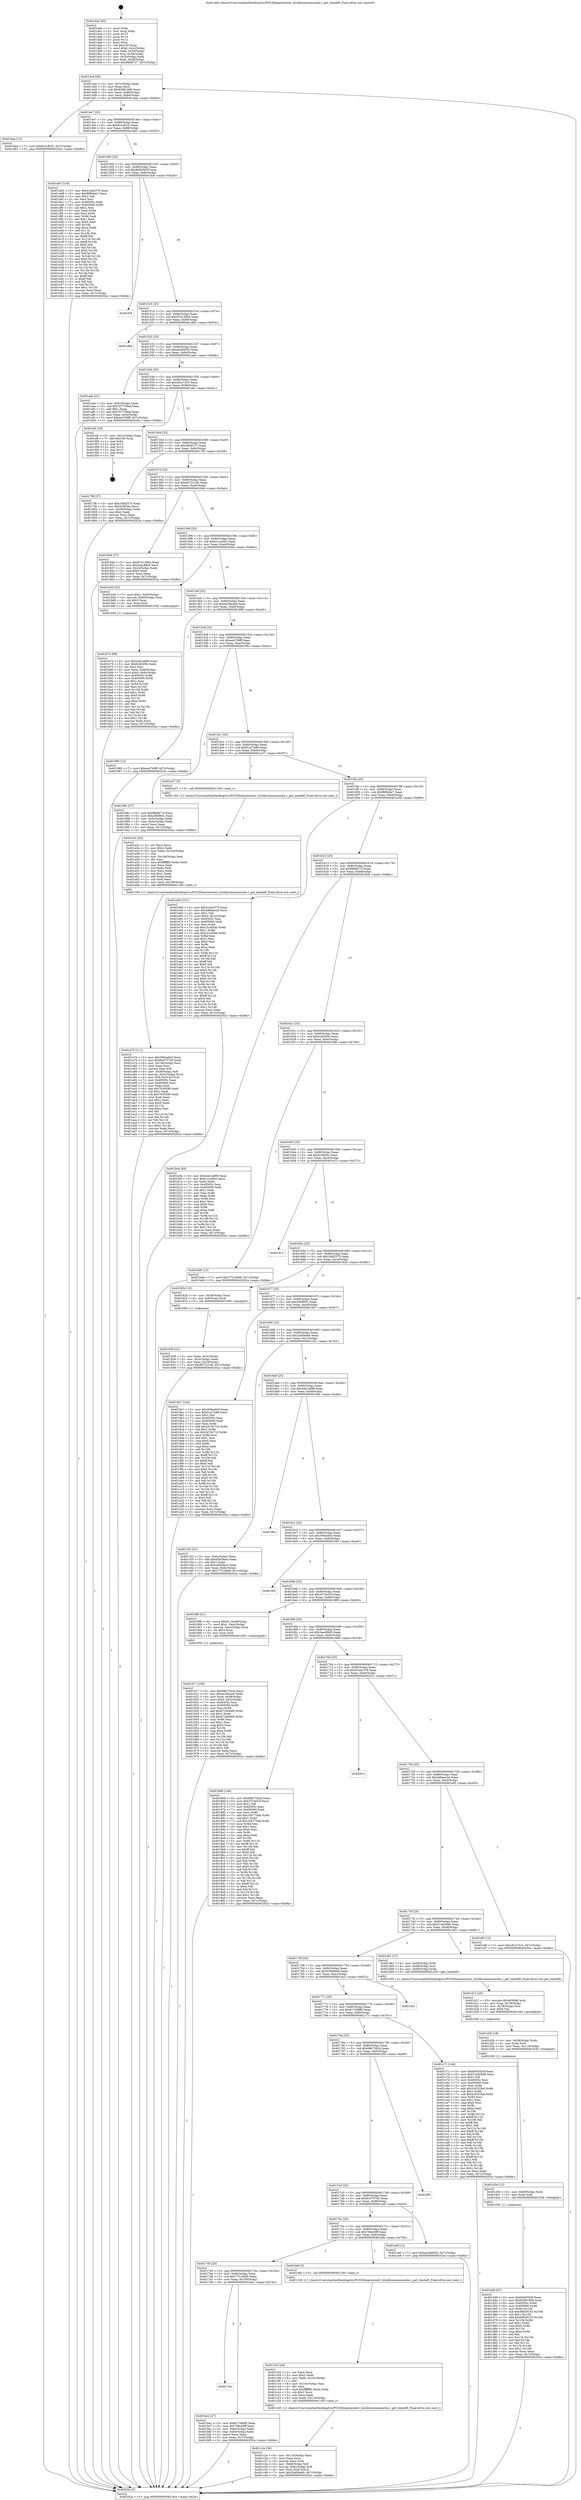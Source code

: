 digraph "0x4014a0" {
  label = "0x4014a0 (/mnt/c/Users/mathe/Desktop/tcc/POCII/binaries/extr_h2olibcommoncache.c_get_timeleft_Final-ollvm.out::main(0))"
  labelloc = "t"
  node[shape=record]

  Entry [label="",width=0.3,height=0.3,shape=circle,fillcolor=black,style=filled]
  "0x4014cd" [label="{
     0x4014cd [26]\l
     | [instrs]\l
     &nbsp;&nbsp;0x4014cd \<+3\>: mov -0x7c(%rbp),%eax\l
     &nbsp;&nbsp;0x4014d0 \<+2\>: mov %eax,%ecx\l
     &nbsp;&nbsp;0x4014d2 \<+6\>: sub $0x83d918db,%ecx\l
     &nbsp;&nbsp;0x4014d8 \<+3\>: mov %eax,-0x80(%rbp)\l
     &nbsp;&nbsp;0x4014db \<+6\>: mov %ecx,-0x84(%rbp)\l
     &nbsp;&nbsp;0x4014e1 \<+6\>: je 0000000000401daa \<main+0x90a\>\l
  }"]
  "0x401daa" [label="{
     0x401daa [12]\l
     | [instrs]\l
     &nbsp;&nbsp;0x401daa \<+7\>: movl $0x8c2c8c3c,-0x7c(%rbp)\l
     &nbsp;&nbsp;0x401db1 \<+5\>: jmp 000000000040202a \<main+0xb8a\>\l
  }"]
  "0x4014e7" [label="{
     0x4014e7 [25]\l
     | [instrs]\l
     &nbsp;&nbsp;0x4014e7 \<+5\>: jmp 00000000004014ec \<main+0x4c\>\l
     &nbsp;&nbsp;0x4014ec \<+3\>: mov -0x80(%rbp),%eax\l
     &nbsp;&nbsp;0x4014ef \<+5\>: sub $0x8c2c8c3c,%eax\l
     &nbsp;&nbsp;0x4014f4 \<+6\>: mov %eax,-0x88(%rbp)\l
     &nbsp;&nbsp;0x4014fa \<+6\>: je 0000000000401dd3 \<main+0x933\>\l
  }"]
  Exit [label="",width=0.3,height=0.3,shape=circle,fillcolor=black,style=filled,peripheries=2]
  "0x401dd3" [label="{
     0x401dd3 [134]\l
     | [instrs]\l
     &nbsp;&nbsp;0x401dd3 \<+5\>: mov $0x41bdc376,%eax\l
     &nbsp;&nbsp;0x401dd8 \<+5\>: mov $0xf6f844a7,%ecx\l
     &nbsp;&nbsp;0x401ddd \<+2\>: mov $0x1,%dl\l
     &nbsp;&nbsp;0x401ddf \<+2\>: xor %esi,%esi\l
     &nbsp;&nbsp;0x401de1 \<+7\>: mov 0x40505c,%edi\l
     &nbsp;&nbsp;0x401de8 \<+8\>: mov 0x405060,%r8d\l
     &nbsp;&nbsp;0x401df0 \<+3\>: sub $0x1,%esi\l
     &nbsp;&nbsp;0x401df3 \<+3\>: mov %edi,%r9d\l
     &nbsp;&nbsp;0x401df6 \<+3\>: add %esi,%r9d\l
     &nbsp;&nbsp;0x401df9 \<+4\>: imul %r9d,%edi\l
     &nbsp;&nbsp;0x401dfd \<+3\>: and $0x1,%edi\l
     &nbsp;&nbsp;0x401e00 \<+3\>: cmp $0x0,%edi\l
     &nbsp;&nbsp;0x401e03 \<+4\>: sete %r10b\l
     &nbsp;&nbsp;0x401e07 \<+4\>: cmp $0xa,%r8d\l
     &nbsp;&nbsp;0x401e0b \<+4\>: setl %r11b\l
     &nbsp;&nbsp;0x401e0f \<+3\>: mov %r10b,%bl\l
     &nbsp;&nbsp;0x401e12 \<+3\>: xor $0xff,%bl\l
     &nbsp;&nbsp;0x401e15 \<+3\>: mov %r11b,%r14b\l
     &nbsp;&nbsp;0x401e18 \<+4\>: xor $0xff,%r14b\l
     &nbsp;&nbsp;0x401e1c \<+3\>: xor $0x0,%dl\l
     &nbsp;&nbsp;0x401e1f \<+3\>: mov %bl,%r15b\l
     &nbsp;&nbsp;0x401e22 \<+4\>: and $0x0,%r15b\l
     &nbsp;&nbsp;0x401e26 \<+3\>: and %dl,%r10b\l
     &nbsp;&nbsp;0x401e29 \<+3\>: mov %r14b,%r12b\l
     &nbsp;&nbsp;0x401e2c \<+4\>: and $0x0,%r12b\l
     &nbsp;&nbsp;0x401e30 \<+3\>: and %dl,%r11b\l
     &nbsp;&nbsp;0x401e33 \<+3\>: or %r10b,%r15b\l
     &nbsp;&nbsp;0x401e36 \<+3\>: or %r11b,%r12b\l
     &nbsp;&nbsp;0x401e39 \<+3\>: xor %r12b,%r15b\l
     &nbsp;&nbsp;0x401e3c \<+3\>: or %r14b,%bl\l
     &nbsp;&nbsp;0x401e3f \<+3\>: xor $0xff,%bl\l
     &nbsp;&nbsp;0x401e42 \<+3\>: or $0x0,%dl\l
     &nbsp;&nbsp;0x401e45 \<+2\>: and %dl,%bl\l
     &nbsp;&nbsp;0x401e47 \<+3\>: or %bl,%r15b\l
     &nbsp;&nbsp;0x401e4a \<+4\>: test $0x1,%r15b\l
     &nbsp;&nbsp;0x401e4e \<+3\>: cmovne %ecx,%eax\l
     &nbsp;&nbsp;0x401e51 \<+3\>: mov %eax,-0x7c(%rbp)\l
     &nbsp;&nbsp;0x401e54 \<+5\>: jmp 000000000040202a \<main+0xb8a\>\l
  }"]
  "0x401500" [label="{
     0x401500 [25]\l
     | [instrs]\l
     &nbsp;&nbsp;0x401500 \<+5\>: jmp 0000000000401505 \<main+0x65\>\l
     &nbsp;&nbsp;0x401505 \<+3\>: mov -0x80(%rbp),%eax\l
     &nbsp;&nbsp;0x401508 \<+5\>: sub $0x8e835b5f,%eax\l
     &nbsp;&nbsp;0x40150d \<+6\>: mov %eax,-0x8c(%rbp)\l
     &nbsp;&nbsp;0x401513 \<+6\>: je 0000000000401fc8 \<main+0xb28\>\l
  }"]
  "0x401d49" [label="{
     0x401d49 [97]\l
     | [instrs]\l
     &nbsp;&nbsp;0x401d49 \<+5\>: mov $0x8e835b5f,%eax\l
     &nbsp;&nbsp;0x401d4e \<+5\>: mov $0x83d918db,%ecx\l
     &nbsp;&nbsp;0x401d53 \<+8\>: mov 0x40505c,%r8d\l
     &nbsp;&nbsp;0x401d5b \<+8\>: mov 0x405060,%r9d\l
     &nbsp;&nbsp;0x401d63 \<+3\>: mov %r8d,%r10d\l
     &nbsp;&nbsp;0x401d66 \<+7\>: sub $0xe8829153,%r10d\l
     &nbsp;&nbsp;0x401d6d \<+4\>: sub $0x1,%r10d\l
     &nbsp;&nbsp;0x401d71 \<+7\>: add $0xe8829153,%r10d\l
     &nbsp;&nbsp;0x401d78 \<+4\>: imul %r10d,%r8d\l
     &nbsp;&nbsp;0x401d7c \<+4\>: and $0x1,%r8d\l
     &nbsp;&nbsp;0x401d80 \<+4\>: cmp $0x0,%r8d\l
     &nbsp;&nbsp;0x401d84 \<+4\>: sete %r11b\l
     &nbsp;&nbsp;0x401d88 \<+4\>: cmp $0xa,%r9d\l
     &nbsp;&nbsp;0x401d8c \<+3\>: setl %bl\l
     &nbsp;&nbsp;0x401d8f \<+3\>: mov %r11b,%r14b\l
     &nbsp;&nbsp;0x401d92 \<+3\>: and %bl,%r14b\l
     &nbsp;&nbsp;0x401d95 \<+3\>: xor %bl,%r11b\l
     &nbsp;&nbsp;0x401d98 \<+3\>: or %r11b,%r14b\l
     &nbsp;&nbsp;0x401d9b \<+4\>: test $0x1,%r14b\l
     &nbsp;&nbsp;0x401d9f \<+3\>: cmovne %ecx,%eax\l
     &nbsp;&nbsp;0x401da2 \<+3\>: mov %eax,-0x7c(%rbp)\l
     &nbsp;&nbsp;0x401da5 \<+5\>: jmp 000000000040202a \<main+0xb8a\>\l
  }"]
  "0x401fc8" [label="{
     0x401fc8\l
  }", style=dashed]
  "0x401519" [label="{
     0x401519 [25]\l
     | [instrs]\l
     &nbsp;&nbsp;0x401519 \<+5\>: jmp 000000000040151e \<main+0x7e\>\l
     &nbsp;&nbsp;0x40151e \<+3\>: mov -0x80(%rbp),%eax\l
     &nbsp;&nbsp;0x401521 \<+5\>: sub $0x97413844,%eax\l
     &nbsp;&nbsp;0x401526 \<+6\>: mov %eax,-0x90(%rbp)\l
     &nbsp;&nbsp;0x40152c \<+6\>: je 0000000000401db6 \<main+0x916\>\l
  }"]
  "0x401d3d" [label="{
     0x401d3d [12]\l
     | [instrs]\l
     &nbsp;&nbsp;0x401d3d \<+4\>: mov -0x68(%rbp),%rdx\l
     &nbsp;&nbsp;0x401d41 \<+3\>: mov %rdx,%rdi\l
     &nbsp;&nbsp;0x401d44 \<+5\>: call 0000000000401030 \<free@plt\>\l
     | [calls]\l
     &nbsp;&nbsp;0x401030 \{1\} (unknown)\l
  }"]
  "0x401db6" [label="{
     0x401db6\l
  }", style=dashed]
  "0x401532" [label="{
     0x401532 [25]\l
     | [instrs]\l
     &nbsp;&nbsp;0x401532 \<+5\>: jmp 0000000000401537 \<main+0x97\>\l
     &nbsp;&nbsp;0x401537 \<+3\>: mov -0x80(%rbp),%eax\l
     &nbsp;&nbsp;0x40153a \<+5\>: sub $0xab2b6020,%eax\l
     &nbsp;&nbsp;0x40153f \<+6\>: mov %eax,-0x94(%rbp)\l
     &nbsp;&nbsp;0x401545 \<+6\>: je 0000000000401aeb \<main+0x64b\>\l
  }"]
  "0x401d2b" [label="{
     0x401d2b [18]\l
     | [instrs]\l
     &nbsp;&nbsp;0x401d2b \<+4\>: mov -0x58(%rbp),%rdx\l
     &nbsp;&nbsp;0x401d2f \<+3\>: mov %rdx,%rdi\l
     &nbsp;&nbsp;0x401d32 \<+6\>: mov %eax,-0x114(%rbp)\l
     &nbsp;&nbsp;0x401d38 \<+5\>: call 0000000000401030 \<free@plt\>\l
     | [calls]\l
     &nbsp;&nbsp;0x401030 \{1\} (unknown)\l
  }"]
  "0x401aeb" [label="{
     0x401aeb [31]\l
     | [instrs]\l
     &nbsp;&nbsp;0x401aeb \<+3\>: mov -0x5c(%rbp),%eax\l
     &nbsp;&nbsp;0x401aee \<+5\>: sub $0x707739ed,%eax\l
     &nbsp;&nbsp;0x401af3 \<+3\>: add $0x1,%eax\l
     &nbsp;&nbsp;0x401af6 \<+5\>: add $0x707739ed,%eax\l
     &nbsp;&nbsp;0x401afb \<+3\>: mov %eax,-0x5c(%rbp)\l
     &nbsp;&nbsp;0x401afe \<+7\>: movl $0xee4769ff,-0x7c(%rbp)\l
     &nbsp;&nbsp;0x401b05 \<+5\>: jmp 000000000040202a \<main+0xb8a\>\l
  }"]
  "0x40154b" [label="{
     0x40154b [25]\l
     | [instrs]\l
     &nbsp;&nbsp;0x40154b \<+5\>: jmp 0000000000401550 \<main+0xb0\>\l
     &nbsp;&nbsp;0x401550 \<+3\>: mov -0x80(%rbp),%eax\l
     &nbsp;&nbsp;0x401553 \<+5\>: sub $0xc81e72c5,%eax\l
     &nbsp;&nbsp;0x401558 \<+6\>: mov %eax,-0x98(%rbp)\l
     &nbsp;&nbsp;0x40155e \<+6\>: je 0000000000401efc \<main+0xa5c\>\l
  }"]
  "0x401d12" [label="{
     0x401d12 [25]\l
     | [instrs]\l
     &nbsp;&nbsp;0x401d12 \<+10\>: movabs $0x4030b6,%rdi\l
     &nbsp;&nbsp;0x401d1c \<+4\>: mov %rax,-0x78(%rbp)\l
     &nbsp;&nbsp;0x401d20 \<+4\>: mov -0x78(%rbp),%rsi\l
     &nbsp;&nbsp;0x401d24 \<+2\>: mov $0x0,%al\l
     &nbsp;&nbsp;0x401d26 \<+5\>: call 0000000000401040 \<printf@plt\>\l
     | [calls]\l
     &nbsp;&nbsp;0x401040 \{1\} (unknown)\l
  }"]
  "0x401efc" [label="{
     0x401efc [19]\l
     | [instrs]\l
     &nbsp;&nbsp;0x401efc \<+3\>: mov -0x2c(%rbp),%eax\l
     &nbsp;&nbsp;0x401eff \<+7\>: add $0x100,%rsp\l
     &nbsp;&nbsp;0x401f06 \<+1\>: pop %rbx\l
     &nbsp;&nbsp;0x401f07 \<+2\>: pop %r12\l
     &nbsp;&nbsp;0x401f09 \<+2\>: pop %r14\l
     &nbsp;&nbsp;0x401f0b \<+2\>: pop %r15\l
     &nbsp;&nbsp;0x401f0d \<+1\>: pop %rbp\l
     &nbsp;&nbsp;0x401f0e \<+1\>: ret\l
  }"]
  "0x401564" [label="{
     0x401564 [25]\l
     | [instrs]\l
     &nbsp;&nbsp;0x401564 \<+5\>: jmp 0000000000401569 \<main+0xc9\>\l
     &nbsp;&nbsp;0x401569 \<+3\>: mov -0x80(%rbp),%eax\l
     &nbsp;&nbsp;0x40156c \<+5\>: sub $0xcfb66727,%eax\l
     &nbsp;&nbsp;0x401571 \<+6\>: mov %eax,-0x9c(%rbp)\l
     &nbsp;&nbsp;0x401577 \<+6\>: je 00000000004017f8 \<main+0x358\>\l
  }"]
  "0x401c2e" [label="{
     0x401c2e [36]\l
     | [instrs]\l
     &nbsp;&nbsp;0x401c2e \<+6\>: mov -0x110(%rbp),%ecx\l
     &nbsp;&nbsp;0x401c34 \<+3\>: imul %eax,%ecx\l
     &nbsp;&nbsp;0x401c37 \<+3\>: movslq %ecx,%rdi\l
     &nbsp;&nbsp;0x401c3a \<+4\>: mov -0x68(%rbp),%r8\l
     &nbsp;&nbsp;0x401c3e \<+4\>: movslq -0x6c(%rbp),%r9\l
     &nbsp;&nbsp;0x401c42 \<+4\>: mov %rdi,(%r8,%r9,8)\l
     &nbsp;&nbsp;0x401c46 \<+7\>: movl $0x2a40beb0,-0x7c(%rbp)\l
     &nbsp;&nbsp;0x401c4d \<+5\>: jmp 000000000040202a \<main+0xb8a\>\l
  }"]
  "0x4017f8" [label="{
     0x4017f8 [27]\l
     | [instrs]\l
     &nbsp;&nbsp;0x4017f8 \<+5\>: mov $0x16bf2575,%eax\l
     &nbsp;&nbsp;0x4017fd \<+5\>: mov $0x5c5826c,%ecx\l
     &nbsp;&nbsp;0x401802 \<+3\>: mov -0x28(%rbp),%edx\l
     &nbsp;&nbsp;0x401805 \<+3\>: cmp $0x2,%edx\l
     &nbsp;&nbsp;0x401808 \<+3\>: cmovne %ecx,%eax\l
     &nbsp;&nbsp;0x40180b \<+3\>: mov %eax,-0x7c(%rbp)\l
     &nbsp;&nbsp;0x40180e \<+5\>: jmp 000000000040202a \<main+0xb8a\>\l
  }"]
  "0x40157d" [label="{
     0x40157d [25]\l
     | [instrs]\l
     &nbsp;&nbsp;0x40157d \<+5\>: jmp 0000000000401582 \<main+0xe2\>\l
     &nbsp;&nbsp;0x401582 \<+3\>: mov -0x80(%rbp),%eax\l
     &nbsp;&nbsp;0x401585 \<+5\>: sub $0xd9722146,%eax\l
     &nbsp;&nbsp;0x40158a \<+6\>: mov %eax,-0xa0(%rbp)\l
     &nbsp;&nbsp;0x401590 \<+6\>: je 000000000040184d \<main+0x3ad\>\l
  }"]
  "0x40202a" [label="{
     0x40202a [5]\l
     | [instrs]\l
     &nbsp;&nbsp;0x40202a \<+5\>: jmp 00000000004014cd \<main+0x2d\>\l
  }"]
  "0x4014a0" [label="{
     0x4014a0 [45]\l
     | [instrs]\l
     &nbsp;&nbsp;0x4014a0 \<+1\>: push %rbp\l
     &nbsp;&nbsp;0x4014a1 \<+3\>: mov %rsp,%rbp\l
     &nbsp;&nbsp;0x4014a4 \<+2\>: push %r15\l
     &nbsp;&nbsp;0x4014a6 \<+2\>: push %r14\l
     &nbsp;&nbsp;0x4014a8 \<+2\>: push %r12\l
     &nbsp;&nbsp;0x4014aa \<+1\>: push %rbx\l
     &nbsp;&nbsp;0x4014ab \<+7\>: sub $0x100,%rsp\l
     &nbsp;&nbsp;0x4014b2 \<+7\>: movl $0x0,-0x2c(%rbp)\l
     &nbsp;&nbsp;0x4014b9 \<+3\>: mov %edi,-0x30(%rbp)\l
     &nbsp;&nbsp;0x4014bc \<+4\>: mov %rsi,-0x38(%rbp)\l
     &nbsp;&nbsp;0x4014c0 \<+3\>: mov -0x30(%rbp),%edi\l
     &nbsp;&nbsp;0x4014c3 \<+3\>: mov %edi,-0x28(%rbp)\l
     &nbsp;&nbsp;0x4014c6 \<+7\>: movl $0xcfb66727,-0x7c(%rbp)\l
  }"]
  "0x401c02" [label="{
     0x401c02 [44]\l
     | [instrs]\l
     &nbsp;&nbsp;0x401c02 \<+2\>: xor %ecx,%ecx\l
     &nbsp;&nbsp;0x401c04 \<+5\>: mov $0x2,%edx\l
     &nbsp;&nbsp;0x401c09 \<+6\>: mov %edx,-0x10c(%rbp)\l
     &nbsp;&nbsp;0x401c0f \<+1\>: cltd\l
     &nbsp;&nbsp;0x401c10 \<+6\>: mov -0x10c(%rbp),%esi\l
     &nbsp;&nbsp;0x401c16 \<+2\>: idiv %esi\l
     &nbsp;&nbsp;0x401c18 \<+6\>: imul $0xfffffffe,%edx,%edx\l
     &nbsp;&nbsp;0x401c1e \<+3\>: sub $0x1,%ecx\l
     &nbsp;&nbsp;0x401c21 \<+2\>: sub %ecx,%edx\l
     &nbsp;&nbsp;0x401c23 \<+6\>: mov %edx,-0x110(%rbp)\l
     &nbsp;&nbsp;0x401c29 \<+5\>: call 0000000000401160 \<next_i\>\l
     | [calls]\l
     &nbsp;&nbsp;0x401160 \{1\} (/mnt/c/Users/mathe/Desktop/tcc/POCII/binaries/extr_h2olibcommoncache.c_get_timeleft_Final-ollvm.out::next_i)\l
  }"]
  "0x40184d" [label="{
     0x40184d [27]\l
     | [instrs]\l
     &nbsp;&nbsp;0x40184d \<+5\>: mov $0x97413844,%eax\l
     &nbsp;&nbsp;0x401852 \<+5\>: mov $0x3aac88d5,%ecx\l
     &nbsp;&nbsp;0x401857 \<+3\>: mov -0x24(%rbp),%edx\l
     &nbsp;&nbsp;0x40185a \<+3\>: cmp $0x0,%edx\l
     &nbsp;&nbsp;0x40185d \<+3\>: cmove %ecx,%eax\l
     &nbsp;&nbsp;0x401860 \<+3\>: mov %eax,-0x7c(%rbp)\l
     &nbsp;&nbsp;0x401863 \<+5\>: jmp 000000000040202a \<main+0xb8a\>\l
  }"]
  "0x401596" [label="{
     0x401596 [25]\l
     | [instrs]\l
     &nbsp;&nbsp;0x401596 \<+5\>: jmp 000000000040159b \<main+0xfb\>\l
     &nbsp;&nbsp;0x40159b \<+3\>: mov -0x80(%rbp),%eax\l
     &nbsp;&nbsp;0x40159e \<+5\>: sub $0xe1ccc662,%eax\l
     &nbsp;&nbsp;0x4015a3 \<+6\>: mov %eax,-0xa4(%rbp)\l
     &nbsp;&nbsp;0x4015a9 \<+6\>: je 0000000000401b5d \<main+0x6bd\>\l
  }"]
  "0x4017ee" [label="{
     0x4017ee\l
  }", style=dashed]
  "0x401b5d" [label="{
     0x401b5d [23]\l
     | [instrs]\l
     &nbsp;&nbsp;0x401b5d \<+7\>: movl $0x1,-0x60(%rbp)\l
     &nbsp;&nbsp;0x401b64 \<+4\>: movslq -0x60(%rbp),%rax\l
     &nbsp;&nbsp;0x401b68 \<+4\>: shl $0x3,%rax\l
     &nbsp;&nbsp;0x401b6c \<+3\>: mov %rax,%rdi\l
     &nbsp;&nbsp;0x401b6f \<+5\>: call 0000000000401050 \<malloc@plt\>\l
     | [calls]\l
     &nbsp;&nbsp;0x401050 \{1\} (unknown)\l
  }"]
  "0x4015af" [label="{
     0x4015af [25]\l
     | [instrs]\l
     &nbsp;&nbsp;0x4015af \<+5\>: jmp 00000000004015b4 \<main+0x114\>\l
     &nbsp;&nbsp;0x4015b4 \<+3\>: mov -0x80(%rbp),%eax\l
     &nbsp;&nbsp;0x4015b7 \<+5\>: sub $0xee29a4e6,%eax\l
     &nbsp;&nbsp;0x4015bc \<+6\>: mov %eax,-0xa8(%rbp)\l
     &nbsp;&nbsp;0x4015c2 \<+6\>: je 0000000000401980 \<main+0x4e0\>\l
  }"]
  "0x401be2" [label="{
     0x401be2 [27]\l
     | [instrs]\l
     &nbsp;&nbsp;0x401be2 \<+5\>: mov $0x617e89f0,%eax\l
     &nbsp;&nbsp;0x401be7 \<+5\>: mov $0x768cd5ff,%ecx\l
     &nbsp;&nbsp;0x401bec \<+3\>: mov -0x6c(%rbp),%edx\l
     &nbsp;&nbsp;0x401bef \<+3\>: cmp -0x60(%rbp),%edx\l
     &nbsp;&nbsp;0x401bf2 \<+3\>: cmovl %ecx,%eax\l
     &nbsp;&nbsp;0x401bf5 \<+3\>: mov %eax,-0x7c(%rbp)\l
     &nbsp;&nbsp;0x401bf8 \<+5\>: jmp 000000000040202a \<main+0xb8a\>\l
  }"]
  "0x401980" [label="{
     0x401980 [12]\l
     | [instrs]\l
     &nbsp;&nbsp;0x401980 \<+7\>: movl $0xee4769ff,-0x7c(%rbp)\l
     &nbsp;&nbsp;0x401987 \<+5\>: jmp 000000000040202a \<main+0xb8a\>\l
  }"]
  "0x4015c8" [label="{
     0x4015c8 [25]\l
     | [instrs]\l
     &nbsp;&nbsp;0x4015c8 \<+5\>: jmp 00000000004015cd \<main+0x12d\>\l
     &nbsp;&nbsp;0x4015cd \<+3\>: mov -0x80(%rbp),%eax\l
     &nbsp;&nbsp;0x4015d0 \<+5\>: sub $0xee4769ff,%eax\l
     &nbsp;&nbsp;0x4015d5 \<+6\>: mov %eax,-0xac(%rbp)\l
     &nbsp;&nbsp;0x4015db \<+6\>: je 000000000040198c \<main+0x4ec\>\l
  }"]
  "0x4017d5" [label="{
     0x4017d5 [25]\l
     | [instrs]\l
     &nbsp;&nbsp;0x4017d5 \<+5\>: jmp 00000000004017da \<main+0x33a\>\l
     &nbsp;&nbsp;0x4017da \<+3\>: mov -0x80(%rbp),%eax\l
     &nbsp;&nbsp;0x4017dd \<+5\>: sub $0x7751d0d9,%eax\l
     &nbsp;&nbsp;0x4017e2 \<+6\>: mov %eax,-0x100(%rbp)\l
     &nbsp;&nbsp;0x4017e8 \<+6\>: je 0000000000401be2 \<main+0x742\>\l
  }"]
  "0x40198c" [label="{
     0x40198c [27]\l
     | [instrs]\l
     &nbsp;&nbsp;0x40198c \<+5\>: mov $0xf8b8671f,%eax\l
     &nbsp;&nbsp;0x401991 \<+5\>: mov $0x20f3f601,%ecx\l
     &nbsp;&nbsp;0x401996 \<+3\>: mov -0x5c(%rbp),%edx\l
     &nbsp;&nbsp;0x401999 \<+3\>: cmp -0x4c(%rbp),%edx\l
     &nbsp;&nbsp;0x40199c \<+3\>: cmovl %ecx,%eax\l
     &nbsp;&nbsp;0x40199f \<+3\>: mov %eax,-0x7c(%rbp)\l
     &nbsp;&nbsp;0x4019a2 \<+5\>: jmp 000000000040202a \<main+0xb8a\>\l
  }"]
  "0x4015e1" [label="{
     0x4015e1 [25]\l
     | [instrs]\l
     &nbsp;&nbsp;0x4015e1 \<+5\>: jmp 00000000004015e6 \<main+0x146\>\l
     &nbsp;&nbsp;0x4015e6 \<+3\>: mov -0x80(%rbp),%eax\l
     &nbsp;&nbsp;0x4015e9 \<+5\>: sub $0xf1a27a88,%eax\l
     &nbsp;&nbsp;0x4015ee \<+6\>: mov %eax,-0xb0(%rbp)\l
     &nbsp;&nbsp;0x4015f4 \<+6\>: je 0000000000401a37 \<main+0x597\>\l
  }"]
  "0x401bfd" [label="{
     0x401bfd [5]\l
     | [instrs]\l
     &nbsp;&nbsp;0x401bfd \<+5\>: call 0000000000401160 \<next_i\>\l
     | [calls]\l
     &nbsp;&nbsp;0x401160 \{1\} (/mnt/c/Users/mathe/Desktop/tcc/POCII/binaries/extr_h2olibcommoncache.c_get_timeleft_Final-ollvm.out::next_i)\l
  }"]
  "0x401a37" [label="{
     0x401a37 [5]\l
     | [instrs]\l
     &nbsp;&nbsp;0x401a37 \<+5\>: call 0000000000401160 \<next_i\>\l
     | [calls]\l
     &nbsp;&nbsp;0x401160 \{1\} (/mnt/c/Users/mathe/Desktop/tcc/POCII/binaries/extr_h2olibcommoncache.c_get_timeleft_Final-ollvm.out::next_i)\l
  }"]
  "0x4015fa" [label="{
     0x4015fa [25]\l
     | [instrs]\l
     &nbsp;&nbsp;0x4015fa \<+5\>: jmp 00000000004015ff \<main+0x15f\>\l
     &nbsp;&nbsp;0x4015ff \<+3\>: mov -0x80(%rbp),%eax\l
     &nbsp;&nbsp;0x401602 \<+5\>: sub $0xf6f844a7,%eax\l
     &nbsp;&nbsp;0x401607 \<+6\>: mov %eax,-0xb4(%rbp)\l
     &nbsp;&nbsp;0x40160d \<+6\>: je 0000000000401e59 \<main+0x9b9\>\l
  }"]
  "0x401b74" [label="{
     0x401b74 [98]\l
     | [instrs]\l
     &nbsp;&nbsp;0x401b74 \<+5\>: mov $0x2eb1a899,%ecx\l
     &nbsp;&nbsp;0x401b79 \<+5\>: mov $0xfc402f3b,%edx\l
     &nbsp;&nbsp;0x401b7e \<+2\>: xor %esi,%esi\l
     &nbsp;&nbsp;0x401b80 \<+4\>: mov %rax,-0x68(%rbp)\l
     &nbsp;&nbsp;0x401b84 \<+7\>: movl $0x0,-0x6c(%rbp)\l
     &nbsp;&nbsp;0x401b8b \<+8\>: mov 0x40505c,%r8d\l
     &nbsp;&nbsp;0x401b93 \<+8\>: mov 0x405060,%r9d\l
     &nbsp;&nbsp;0x401b9b \<+3\>: sub $0x1,%esi\l
     &nbsp;&nbsp;0x401b9e \<+3\>: mov %r8d,%r10d\l
     &nbsp;&nbsp;0x401ba1 \<+3\>: add %esi,%r10d\l
     &nbsp;&nbsp;0x401ba4 \<+4\>: imul %r10d,%r8d\l
     &nbsp;&nbsp;0x401ba8 \<+4\>: and $0x1,%r8d\l
     &nbsp;&nbsp;0x401bac \<+4\>: cmp $0x0,%r8d\l
     &nbsp;&nbsp;0x401bb0 \<+4\>: sete %r11b\l
     &nbsp;&nbsp;0x401bb4 \<+4\>: cmp $0xa,%r9d\l
     &nbsp;&nbsp;0x401bb8 \<+3\>: setl %bl\l
     &nbsp;&nbsp;0x401bbb \<+3\>: mov %r11b,%r14b\l
     &nbsp;&nbsp;0x401bbe \<+3\>: and %bl,%r14b\l
     &nbsp;&nbsp;0x401bc1 \<+3\>: xor %bl,%r11b\l
     &nbsp;&nbsp;0x401bc4 \<+3\>: or %r11b,%r14b\l
     &nbsp;&nbsp;0x401bc7 \<+4\>: test $0x1,%r14b\l
     &nbsp;&nbsp;0x401bcb \<+3\>: cmovne %edx,%ecx\l
     &nbsp;&nbsp;0x401bce \<+3\>: mov %ecx,-0x7c(%rbp)\l
     &nbsp;&nbsp;0x401bd1 \<+5\>: jmp 000000000040202a \<main+0xb8a\>\l
  }"]
  "0x401e59" [label="{
     0x401e59 [151]\l
     | [instrs]\l
     &nbsp;&nbsp;0x401e59 \<+5\>: mov $0x41bdc376,%eax\l
     &nbsp;&nbsp;0x401e5e \<+5\>: mov $0x4d9aee2d,%ecx\l
     &nbsp;&nbsp;0x401e63 \<+2\>: mov $0x1,%dl\l
     &nbsp;&nbsp;0x401e65 \<+7\>: movl $0x0,-0x2c(%rbp)\l
     &nbsp;&nbsp;0x401e6c \<+7\>: mov 0x40505c,%esi\l
     &nbsp;&nbsp;0x401e73 \<+7\>: mov 0x405060,%edi\l
     &nbsp;&nbsp;0x401e7a \<+3\>: mov %esi,%r8d\l
     &nbsp;&nbsp;0x401e7d \<+7\>: sub $0xc31ef5ab,%r8d\l
     &nbsp;&nbsp;0x401e84 \<+4\>: sub $0x1,%r8d\l
     &nbsp;&nbsp;0x401e88 \<+7\>: add $0xc31ef5ab,%r8d\l
     &nbsp;&nbsp;0x401e8f \<+4\>: imul %r8d,%esi\l
     &nbsp;&nbsp;0x401e93 \<+3\>: and $0x1,%esi\l
     &nbsp;&nbsp;0x401e96 \<+3\>: cmp $0x0,%esi\l
     &nbsp;&nbsp;0x401e99 \<+4\>: sete %r9b\l
     &nbsp;&nbsp;0x401e9d \<+3\>: cmp $0xa,%edi\l
     &nbsp;&nbsp;0x401ea0 \<+4\>: setl %r10b\l
     &nbsp;&nbsp;0x401ea4 \<+3\>: mov %r9b,%r11b\l
     &nbsp;&nbsp;0x401ea7 \<+4\>: xor $0xff,%r11b\l
     &nbsp;&nbsp;0x401eab \<+3\>: mov %r10b,%bl\l
     &nbsp;&nbsp;0x401eae \<+3\>: xor $0xff,%bl\l
     &nbsp;&nbsp;0x401eb1 \<+3\>: xor $0x0,%dl\l
     &nbsp;&nbsp;0x401eb4 \<+3\>: mov %r11b,%r14b\l
     &nbsp;&nbsp;0x401eb7 \<+4\>: and $0x0,%r14b\l
     &nbsp;&nbsp;0x401ebb \<+3\>: and %dl,%r9b\l
     &nbsp;&nbsp;0x401ebe \<+3\>: mov %bl,%r15b\l
     &nbsp;&nbsp;0x401ec1 \<+4\>: and $0x0,%r15b\l
     &nbsp;&nbsp;0x401ec5 \<+3\>: and %dl,%r10b\l
     &nbsp;&nbsp;0x401ec8 \<+3\>: or %r9b,%r14b\l
     &nbsp;&nbsp;0x401ecb \<+3\>: or %r10b,%r15b\l
     &nbsp;&nbsp;0x401ece \<+3\>: xor %r15b,%r14b\l
     &nbsp;&nbsp;0x401ed1 \<+3\>: or %bl,%r11b\l
     &nbsp;&nbsp;0x401ed4 \<+4\>: xor $0xff,%r11b\l
     &nbsp;&nbsp;0x401ed8 \<+3\>: or $0x0,%dl\l
     &nbsp;&nbsp;0x401edb \<+3\>: and %dl,%r11b\l
     &nbsp;&nbsp;0x401ede \<+3\>: or %r11b,%r14b\l
     &nbsp;&nbsp;0x401ee1 \<+4\>: test $0x1,%r14b\l
     &nbsp;&nbsp;0x401ee5 \<+3\>: cmovne %ecx,%eax\l
     &nbsp;&nbsp;0x401ee8 \<+3\>: mov %eax,-0x7c(%rbp)\l
     &nbsp;&nbsp;0x401eeb \<+5\>: jmp 000000000040202a \<main+0xb8a\>\l
  }"]
  "0x401613" [label="{
     0x401613 [25]\l
     | [instrs]\l
     &nbsp;&nbsp;0x401613 \<+5\>: jmp 0000000000401618 \<main+0x178\>\l
     &nbsp;&nbsp;0x401618 \<+3\>: mov -0x80(%rbp),%eax\l
     &nbsp;&nbsp;0x40161b \<+5\>: sub $0xf8b8671f,%eax\l
     &nbsp;&nbsp;0x401620 \<+6\>: mov %eax,-0xb8(%rbp)\l
     &nbsp;&nbsp;0x401626 \<+6\>: je 0000000000401b0a \<main+0x66a\>\l
  }"]
  "0x4017bc" [label="{
     0x4017bc [25]\l
     | [instrs]\l
     &nbsp;&nbsp;0x4017bc \<+5\>: jmp 00000000004017c1 \<main+0x321\>\l
     &nbsp;&nbsp;0x4017c1 \<+3\>: mov -0x80(%rbp),%eax\l
     &nbsp;&nbsp;0x4017c4 \<+5\>: sub $0x768cd5ff,%eax\l
     &nbsp;&nbsp;0x4017c9 \<+6\>: mov %eax,-0xfc(%rbp)\l
     &nbsp;&nbsp;0x4017cf \<+6\>: je 0000000000401bfd \<main+0x75d\>\l
  }"]
  "0x401b0a" [label="{
     0x401b0a [83]\l
     | [instrs]\l
     &nbsp;&nbsp;0x401b0a \<+5\>: mov $0x2eb1a899,%eax\l
     &nbsp;&nbsp;0x401b0f \<+5\>: mov $0xe1ccc662,%ecx\l
     &nbsp;&nbsp;0x401b14 \<+2\>: xor %edx,%edx\l
     &nbsp;&nbsp;0x401b16 \<+7\>: mov 0x40505c,%esi\l
     &nbsp;&nbsp;0x401b1d \<+7\>: mov 0x405060,%edi\l
     &nbsp;&nbsp;0x401b24 \<+3\>: sub $0x1,%edx\l
     &nbsp;&nbsp;0x401b27 \<+3\>: mov %esi,%r8d\l
     &nbsp;&nbsp;0x401b2a \<+3\>: add %edx,%r8d\l
     &nbsp;&nbsp;0x401b2d \<+4\>: imul %r8d,%esi\l
     &nbsp;&nbsp;0x401b31 \<+3\>: and $0x1,%esi\l
     &nbsp;&nbsp;0x401b34 \<+3\>: cmp $0x0,%esi\l
     &nbsp;&nbsp;0x401b37 \<+4\>: sete %r9b\l
     &nbsp;&nbsp;0x401b3b \<+3\>: cmp $0xa,%edi\l
     &nbsp;&nbsp;0x401b3e \<+4\>: setl %r10b\l
     &nbsp;&nbsp;0x401b42 \<+3\>: mov %r9b,%r11b\l
     &nbsp;&nbsp;0x401b45 \<+3\>: and %r10b,%r11b\l
     &nbsp;&nbsp;0x401b48 \<+3\>: xor %r10b,%r9b\l
     &nbsp;&nbsp;0x401b4b \<+3\>: or %r9b,%r11b\l
     &nbsp;&nbsp;0x401b4e \<+4\>: test $0x1,%r11b\l
     &nbsp;&nbsp;0x401b52 \<+3\>: cmovne %ecx,%eax\l
     &nbsp;&nbsp;0x401b55 \<+3\>: mov %eax,-0x7c(%rbp)\l
     &nbsp;&nbsp;0x401b58 \<+5\>: jmp 000000000040202a \<main+0xb8a\>\l
  }"]
  "0x40162c" [label="{
     0x40162c [25]\l
     | [instrs]\l
     &nbsp;&nbsp;0x40162c \<+5\>: jmp 0000000000401631 \<main+0x191\>\l
     &nbsp;&nbsp;0x401631 \<+3\>: mov -0x80(%rbp),%eax\l
     &nbsp;&nbsp;0x401634 \<+5\>: sub $0xfc402f3b,%eax\l
     &nbsp;&nbsp;0x401639 \<+6\>: mov %eax,-0xbc(%rbp)\l
     &nbsp;&nbsp;0x40163f \<+6\>: je 0000000000401bd6 \<main+0x736\>\l
  }"]
  "0x401adf" [label="{
     0x401adf [12]\l
     | [instrs]\l
     &nbsp;&nbsp;0x401adf \<+7\>: movl $0xab2b6020,-0x7c(%rbp)\l
     &nbsp;&nbsp;0x401ae6 \<+5\>: jmp 000000000040202a \<main+0xb8a\>\l
  }"]
  "0x401bd6" [label="{
     0x401bd6 [12]\l
     | [instrs]\l
     &nbsp;&nbsp;0x401bd6 \<+7\>: movl $0x7751d0d9,-0x7c(%rbp)\l
     &nbsp;&nbsp;0x401bdd \<+5\>: jmp 000000000040202a \<main+0xb8a\>\l
  }"]
  "0x401645" [label="{
     0x401645 [25]\l
     | [instrs]\l
     &nbsp;&nbsp;0x401645 \<+5\>: jmp 000000000040164a \<main+0x1aa\>\l
     &nbsp;&nbsp;0x40164a \<+3\>: mov -0x80(%rbp),%eax\l
     &nbsp;&nbsp;0x40164d \<+5\>: sub $0x5c5826c,%eax\l
     &nbsp;&nbsp;0x401652 \<+6\>: mov %eax,-0xc0(%rbp)\l
     &nbsp;&nbsp;0x401658 \<+6\>: je 0000000000401813 \<main+0x373\>\l
  }"]
  "0x4017a3" [label="{
     0x4017a3 [25]\l
     | [instrs]\l
     &nbsp;&nbsp;0x4017a3 \<+5\>: jmp 00000000004017a8 \<main+0x308\>\l
     &nbsp;&nbsp;0x4017a8 \<+3\>: mov -0x80(%rbp),%eax\l
     &nbsp;&nbsp;0x4017ab \<+5\>: sub $0x6c0707d5,%eax\l
     &nbsp;&nbsp;0x4017b0 \<+6\>: mov %eax,-0xf8(%rbp)\l
     &nbsp;&nbsp;0x4017b6 \<+6\>: je 0000000000401adf \<main+0x63f\>\l
  }"]
  "0x401813" [label="{
     0x401813\l
  }", style=dashed]
  "0x40165e" [label="{
     0x40165e [25]\l
     | [instrs]\l
     &nbsp;&nbsp;0x40165e \<+5\>: jmp 0000000000401663 \<main+0x1c3\>\l
     &nbsp;&nbsp;0x401663 \<+3\>: mov -0x80(%rbp),%eax\l
     &nbsp;&nbsp;0x401666 \<+5\>: sub $0x16bf2575,%eax\l
     &nbsp;&nbsp;0x40166b \<+6\>: mov %eax,-0xc4(%rbp)\l
     &nbsp;&nbsp;0x401671 \<+6\>: je 000000000040182b \<main+0x38b\>\l
  }"]
  "0x401f0f" [label="{
     0x401f0f\l
  }", style=dashed]
  "0x40182b" [label="{
     0x40182b [13]\l
     | [instrs]\l
     &nbsp;&nbsp;0x40182b \<+4\>: mov -0x38(%rbp),%rax\l
     &nbsp;&nbsp;0x40182f \<+4\>: mov 0x8(%rax),%rdi\l
     &nbsp;&nbsp;0x401833 \<+5\>: call 0000000000401060 \<atoi@plt\>\l
     | [calls]\l
     &nbsp;&nbsp;0x401060 \{1\} (unknown)\l
  }"]
  "0x401677" [label="{
     0x401677 [25]\l
     | [instrs]\l
     &nbsp;&nbsp;0x401677 \<+5\>: jmp 000000000040167c \<main+0x1dc\>\l
     &nbsp;&nbsp;0x40167c \<+3\>: mov -0x80(%rbp),%eax\l
     &nbsp;&nbsp;0x40167f \<+5\>: sub $0x20f3f601,%eax\l
     &nbsp;&nbsp;0x401684 \<+6\>: mov %eax,-0xc8(%rbp)\l
     &nbsp;&nbsp;0x40168a \<+6\>: je 00000000004019a7 \<main+0x507\>\l
  }"]
  "0x401838" [label="{
     0x401838 [21]\l
     | [instrs]\l
     &nbsp;&nbsp;0x401838 \<+3\>: mov %eax,-0x3c(%rbp)\l
     &nbsp;&nbsp;0x40183b \<+3\>: mov -0x3c(%rbp),%eax\l
     &nbsp;&nbsp;0x40183e \<+3\>: mov %eax,-0x24(%rbp)\l
     &nbsp;&nbsp;0x401841 \<+7\>: movl $0xd9722146,-0x7c(%rbp)\l
     &nbsp;&nbsp;0x401848 \<+5\>: jmp 000000000040202a \<main+0xb8a\>\l
  }"]
  "0x40178a" [label="{
     0x40178a [25]\l
     | [instrs]\l
     &nbsp;&nbsp;0x40178a \<+5\>: jmp 000000000040178f \<main+0x2ef\>\l
     &nbsp;&nbsp;0x40178f \<+3\>: mov -0x80(%rbp),%eax\l
     &nbsp;&nbsp;0x401792 \<+5\>: sub $0x68b7342d,%eax\l
     &nbsp;&nbsp;0x401797 \<+6\>: mov %eax,-0xf4(%rbp)\l
     &nbsp;&nbsp;0x40179d \<+6\>: je 0000000000401f0f \<main+0xa6f\>\l
  }"]
  "0x4019a7" [label="{
     0x4019a7 [144]\l
     | [instrs]\l
     &nbsp;&nbsp;0x4019a7 \<+5\>: mov $0x300ea6c0,%eax\l
     &nbsp;&nbsp;0x4019ac \<+5\>: mov $0xf1a27a88,%ecx\l
     &nbsp;&nbsp;0x4019b1 \<+2\>: mov $0x1,%dl\l
     &nbsp;&nbsp;0x4019b3 \<+7\>: mov 0x40505c,%esi\l
     &nbsp;&nbsp;0x4019ba \<+7\>: mov 0x405060,%edi\l
     &nbsp;&nbsp;0x4019c1 \<+3\>: mov %esi,%r8d\l
     &nbsp;&nbsp;0x4019c4 \<+7\>: add $0x2d7dc710,%r8d\l
     &nbsp;&nbsp;0x4019cb \<+4\>: sub $0x1,%r8d\l
     &nbsp;&nbsp;0x4019cf \<+7\>: sub $0x2d7dc710,%r8d\l
     &nbsp;&nbsp;0x4019d6 \<+4\>: imul %r8d,%esi\l
     &nbsp;&nbsp;0x4019da \<+3\>: and $0x1,%esi\l
     &nbsp;&nbsp;0x4019dd \<+3\>: cmp $0x0,%esi\l
     &nbsp;&nbsp;0x4019e0 \<+4\>: sete %r9b\l
     &nbsp;&nbsp;0x4019e4 \<+3\>: cmp $0xa,%edi\l
     &nbsp;&nbsp;0x4019e7 \<+4\>: setl %r10b\l
     &nbsp;&nbsp;0x4019eb \<+3\>: mov %r9b,%r11b\l
     &nbsp;&nbsp;0x4019ee \<+4\>: xor $0xff,%r11b\l
     &nbsp;&nbsp;0x4019f2 \<+3\>: mov %r10b,%bl\l
     &nbsp;&nbsp;0x4019f5 \<+3\>: xor $0xff,%bl\l
     &nbsp;&nbsp;0x4019f8 \<+3\>: xor $0x0,%dl\l
     &nbsp;&nbsp;0x4019fb \<+3\>: mov %r11b,%r14b\l
     &nbsp;&nbsp;0x4019fe \<+4\>: and $0x0,%r14b\l
     &nbsp;&nbsp;0x401a02 \<+3\>: and %dl,%r9b\l
     &nbsp;&nbsp;0x401a05 \<+3\>: mov %bl,%r15b\l
     &nbsp;&nbsp;0x401a08 \<+4\>: and $0x0,%r15b\l
     &nbsp;&nbsp;0x401a0c \<+3\>: and %dl,%r10b\l
     &nbsp;&nbsp;0x401a0f \<+3\>: or %r9b,%r14b\l
     &nbsp;&nbsp;0x401a12 \<+3\>: or %r10b,%r15b\l
     &nbsp;&nbsp;0x401a15 \<+3\>: xor %r15b,%r14b\l
     &nbsp;&nbsp;0x401a18 \<+3\>: or %bl,%r11b\l
     &nbsp;&nbsp;0x401a1b \<+4\>: xor $0xff,%r11b\l
     &nbsp;&nbsp;0x401a1f \<+3\>: or $0x0,%dl\l
     &nbsp;&nbsp;0x401a22 \<+3\>: and %dl,%r11b\l
     &nbsp;&nbsp;0x401a25 \<+3\>: or %r11b,%r14b\l
     &nbsp;&nbsp;0x401a28 \<+4\>: test $0x1,%r14b\l
     &nbsp;&nbsp;0x401a2c \<+3\>: cmovne %ecx,%eax\l
     &nbsp;&nbsp;0x401a2f \<+3\>: mov %eax,-0x7c(%rbp)\l
     &nbsp;&nbsp;0x401a32 \<+5\>: jmp 000000000040202a \<main+0xb8a\>\l
  }"]
  "0x401690" [label="{
     0x401690 [25]\l
     | [instrs]\l
     &nbsp;&nbsp;0x401690 \<+5\>: jmp 0000000000401695 \<main+0x1f5\>\l
     &nbsp;&nbsp;0x401695 \<+3\>: mov -0x80(%rbp),%eax\l
     &nbsp;&nbsp;0x401698 \<+5\>: sub $0x2a40beb0,%eax\l
     &nbsp;&nbsp;0x40169d \<+6\>: mov %eax,-0xcc(%rbp)\l
     &nbsp;&nbsp;0x4016a3 \<+6\>: je 0000000000401c52 \<main+0x7b2\>\l
  }"]
  "0x401c71" [label="{
     0x401c71 [144]\l
     | [instrs]\l
     &nbsp;&nbsp;0x401c71 \<+5\>: mov $0x8e835b5f,%eax\l
     &nbsp;&nbsp;0x401c76 \<+5\>: mov $0x51ed29d9,%ecx\l
     &nbsp;&nbsp;0x401c7b \<+2\>: mov $0x1,%dl\l
     &nbsp;&nbsp;0x401c7d \<+7\>: mov 0x40505c,%esi\l
     &nbsp;&nbsp;0x401c84 \<+7\>: mov 0x405060,%edi\l
     &nbsp;&nbsp;0x401c8b \<+3\>: mov %esi,%r8d\l
     &nbsp;&nbsp;0x401c8e \<+7\>: add $0x2c0323bd,%r8d\l
     &nbsp;&nbsp;0x401c95 \<+4\>: sub $0x1,%r8d\l
     &nbsp;&nbsp;0x401c99 \<+7\>: sub $0x2c0323bd,%r8d\l
     &nbsp;&nbsp;0x401ca0 \<+4\>: imul %r8d,%esi\l
     &nbsp;&nbsp;0x401ca4 \<+3\>: and $0x1,%esi\l
     &nbsp;&nbsp;0x401ca7 \<+3\>: cmp $0x0,%esi\l
     &nbsp;&nbsp;0x401caa \<+4\>: sete %r9b\l
     &nbsp;&nbsp;0x401cae \<+3\>: cmp $0xa,%edi\l
     &nbsp;&nbsp;0x401cb1 \<+4\>: setl %r10b\l
     &nbsp;&nbsp;0x401cb5 \<+3\>: mov %r9b,%r11b\l
     &nbsp;&nbsp;0x401cb8 \<+4\>: xor $0xff,%r11b\l
     &nbsp;&nbsp;0x401cbc \<+3\>: mov %r10b,%bl\l
     &nbsp;&nbsp;0x401cbf \<+3\>: xor $0xff,%bl\l
     &nbsp;&nbsp;0x401cc2 \<+3\>: xor $0x1,%dl\l
     &nbsp;&nbsp;0x401cc5 \<+3\>: mov %r11b,%r14b\l
     &nbsp;&nbsp;0x401cc8 \<+4\>: and $0xff,%r14b\l
     &nbsp;&nbsp;0x401ccc \<+3\>: and %dl,%r9b\l
     &nbsp;&nbsp;0x401ccf \<+3\>: mov %bl,%r15b\l
     &nbsp;&nbsp;0x401cd2 \<+4\>: and $0xff,%r15b\l
     &nbsp;&nbsp;0x401cd6 \<+3\>: and %dl,%r10b\l
     &nbsp;&nbsp;0x401cd9 \<+3\>: or %r9b,%r14b\l
     &nbsp;&nbsp;0x401cdc \<+3\>: or %r10b,%r15b\l
     &nbsp;&nbsp;0x401cdf \<+3\>: xor %r15b,%r14b\l
     &nbsp;&nbsp;0x401ce2 \<+3\>: or %bl,%r11b\l
     &nbsp;&nbsp;0x401ce5 \<+4\>: xor $0xff,%r11b\l
     &nbsp;&nbsp;0x401ce9 \<+3\>: or $0x1,%dl\l
     &nbsp;&nbsp;0x401cec \<+3\>: and %dl,%r11b\l
     &nbsp;&nbsp;0x401cef \<+3\>: or %r11b,%r14b\l
     &nbsp;&nbsp;0x401cf2 \<+4\>: test $0x1,%r14b\l
     &nbsp;&nbsp;0x401cf6 \<+3\>: cmovne %ecx,%eax\l
     &nbsp;&nbsp;0x401cf9 \<+3\>: mov %eax,-0x7c(%rbp)\l
     &nbsp;&nbsp;0x401cfc \<+5\>: jmp 000000000040202a \<main+0xb8a\>\l
  }"]
  "0x401c52" [label="{
     0x401c52 [31]\l
     | [instrs]\l
     &nbsp;&nbsp;0x401c52 \<+3\>: mov -0x6c(%rbp),%eax\l
     &nbsp;&nbsp;0x401c55 \<+5\>: add $0xa5928ace,%eax\l
     &nbsp;&nbsp;0x401c5a \<+3\>: add $0x1,%eax\l
     &nbsp;&nbsp;0x401c5d \<+5\>: sub $0xa5928ace,%eax\l
     &nbsp;&nbsp;0x401c62 \<+3\>: mov %eax,-0x6c(%rbp)\l
     &nbsp;&nbsp;0x401c65 \<+7\>: movl $0x7751d0d9,-0x7c(%rbp)\l
     &nbsp;&nbsp;0x401c6c \<+5\>: jmp 000000000040202a \<main+0xb8a\>\l
  }"]
  "0x4016a9" [label="{
     0x4016a9 [25]\l
     | [instrs]\l
     &nbsp;&nbsp;0x4016a9 \<+5\>: jmp 00000000004016ae \<main+0x20e\>\l
     &nbsp;&nbsp;0x4016ae \<+3\>: mov -0x80(%rbp),%eax\l
     &nbsp;&nbsp;0x4016b1 \<+5\>: sub $0x2eb1a899,%eax\l
     &nbsp;&nbsp;0x4016b6 \<+6\>: mov %eax,-0xd0(%rbp)\l
     &nbsp;&nbsp;0x4016bc \<+6\>: je 0000000000401f9a \<main+0xafa\>\l
  }"]
  "0x401771" [label="{
     0x401771 [25]\l
     | [instrs]\l
     &nbsp;&nbsp;0x401771 \<+5\>: jmp 0000000000401776 \<main+0x2d6\>\l
     &nbsp;&nbsp;0x401776 \<+3\>: mov -0x80(%rbp),%eax\l
     &nbsp;&nbsp;0x401779 \<+5\>: sub $0x617e89f0,%eax\l
     &nbsp;&nbsp;0x40177e \<+6\>: mov %eax,-0xf0(%rbp)\l
     &nbsp;&nbsp;0x401784 \<+6\>: je 0000000000401c71 \<main+0x7d1\>\l
  }"]
  "0x401f9a" [label="{
     0x401f9a\l
  }", style=dashed]
  "0x4016c2" [label="{
     0x4016c2 [25]\l
     | [instrs]\l
     &nbsp;&nbsp;0x4016c2 \<+5\>: jmp 00000000004016c7 \<main+0x227\>\l
     &nbsp;&nbsp;0x4016c7 \<+3\>: mov -0x80(%rbp),%eax\l
     &nbsp;&nbsp;0x4016ca \<+5\>: sub $0x300ea6c0,%eax\l
     &nbsp;&nbsp;0x4016cf \<+6\>: mov %eax,-0xd4(%rbp)\l
     &nbsp;&nbsp;0x4016d5 \<+6\>: je 0000000000401f45 \<main+0xaa5\>\l
  }"]
  "0x401dc2" [label="{
     0x401dc2\l
  }", style=dashed]
  "0x401f45" [label="{
     0x401f45\l
  }", style=dashed]
  "0x4016db" [label="{
     0x4016db [25]\l
     | [instrs]\l
     &nbsp;&nbsp;0x4016db \<+5\>: jmp 00000000004016e0 \<main+0x240\>\l
     &nbsp;&nbsp;0x4016e0 \<+3\>: mov -0x80(%rbp),%eax\l
     &nbsp;&nbsp;0x4016e3 \<+5\>: sub $0x3374e51f,%eax\l
     &nbsp;&nbsp;0x4016e8 \<+6\>: mov %eax,-0xd8(%rbp)\l
     &nbsp;&nbsp;0x4016ee \<+6\>: je 00000000004018f8 \<main+0x458\>\l
  }"]
  "0x401758" [label="{
     0x401758 [25]\l
     | [instrs]\l
     &nbsp;&nbsp;0x401758 \<+5\>: jmp 000000000040175d \<main+0x2bd\>\l
     &nbsp;&nbsp;0x40175d \<+3\>: mov -0x80(%rbp),%eax\l
     &nbsp;&nbsp;0x401760 \<+5\>: sub $0x53088ea9,%eax\l
     &nbsp;&nbsp;0x401765 \<+6\>: mov %eax,-0xec(%rbp)\l
     &nbsp;&nbsp;0x40176b \<+6\>: je 0000000000401dc2 \<main+0x922\>\l
  }"]
  "0x4018f8" [label="{
     0x4018f8 [31]\l
     | [instrs]\l
     &nbsp;&nbsp;0x4018f8 \<+8\>: movq $0x64,-0x48(%rbp)\l
     &nbsp;&nbsp;0x401900 \<+7\>: movl $0x1,-0x4c(%rbp)\l
     &nbsp;&nbsp;0x401907 \<+4\>: movslq -0x4c(%rbp),%rax\l
     &nbsp;&nbsp;0x40190b \<+4\>: shl $0x3,%rax\l
     &nbsp;&nbsp;0x40190f \<+3\>: mov %rax,%rdi\l
     &nbsp;&nbsp;0x401912 \<+5\>: call 0000000000401050 \<malloc@plt\>\l
     | [calls]\l
     &nbsp;&nbsp;0x401050 \{1\} (unknown)\l
  }"]
  "0x4016f4" [label="{
     0x4016f4 [25]\l
     | [instrs]\l
     &nbsp;&nbsp;0x4016f4 \<+5\>: jmp 00000000004016f9 \<main+0x259\>\l
     &nbsp;&nbsp;0x4016f9 \<+3\>: mov -0x80(%rbp),%eax\l
     &nbsp;&nbsp;0x4016fc \<+5\>: sub $0x3aac88d5,%eax\l
     &nbsp;&nbsp;0x401701 \<+6\>: mov %eax,-0xdc(%rbp)\l
     &nbsp;&nbsp;0x401707 \<+6\>: je 0000000000401868 \<main+0x3c8\>\l
  }"]
  "0x401d01" [label="{
     0x401d01 [17]\l
     | [instrs]\l
     &nbsp;&nbsp;0x401d01 \<+4\>: mov -0x58(%rbp),%rdi\l
     &nbsp;&nbsp;0x401d05 \<+4\>: mov -0x68(%rbp),%rsi\l
     &nbsp;&nbsp;0x401d09 \<+4\>: mov -0x48(%rbp),%rdx\l
     &nbsp;&nbsp;0x401d0d \<+5\>: call 0000000000401450 \<get_timeleft\>\l
     | [calls]\l
     &nbsp;&nbsp;0x401450 \{1\} (/mnt/c/Users/mathe/Desktop/tcc/POCII/binaries/extr_h2olibcommoncache.c_get_timeleft_Final-ollvm.out::get_timeleft)\l
  }"]
  "0x401868" [label="{
     0x401868 [144]\l
     | [instrs]\l
     &nbsp;&nbsp;0x401868 \<+5\>: mov $0x68b7342d,%eax\l
     &nbsp;&nbsp;0x40186d \<+5\>: mov $0x3374e51f,%ecx\l
     &nbsp;&nbsp;0x401872 \<+2\>: mov $0x1,%dl\l
     &nbsp;&nbsp;0x401874 \<+7\>: mov 0x40505c,%esi\l
     &nbsp;&nbsp;0x40187b \<+7\>: mov 0x405060,%edi\l
     &nbsp;&nbsp;0x401882 \<+3\>: mov %esi,%r8d\l
     &nbsp;&nbsp;0x401885 \<+7\>: add $0x10b774db,%r8d\l
     &nbsp;&nbsp;0x40188c \<+4\>: sub $0x1,%r8d\l
     &nbsp;&nbsp;0x401890 \<+7\>: sub $0x10b774db,%r8d\l
     &nbsp;&nbsp;0x401897 \<+4\>: imul %r8d,%esi\l
     &nbsp;&nbsp;0x40189b \<+3\>: and $0x1,%esi\l
     &nbsp;&nbsp;0x40189e \<+3\>: cmp $0x0,%esi\l
     &nbsp;&nbsp;0x4018a1 \<+4\>: sete %r9b\l
     &nbsp;&nbsp;0x4018a5 \<+3\>: cmp $0xa,%edi\l
     &nbsp;&nbsp;0x4018a8 \<+4\>: setl %r10b\l
     &nbsp;&nbsp;0x4018ac \<+3\>: mov %r9b,%r11b\l
     &nbsp;&nbsp;0x4018af \<+4\>: xor $0xff,%r11b\l
     &nbsp;&nbsp;0x4018b3 \<+3\>: mov %r10b,%bl\l
     &nbsp;&nbsp;0x4018b6 \<+3\>: xor $0xff,%bl\l
     &nbsp;&nbsp;0x4018b9 \<+3\>: xor $0x0,%dl\l
     &nbsp;&nbsp;0x4018bc \<+3\>: mov %r11b,%r14b\l
     &nbsp;&nbsp;0x4018bf \<+4\>: and $0x0,%r14b\l
     &nbsp;&nbsp;0x4018c3 \<+3\>: and %dl,%r9b\l
     &nbsp;&nbsp;0x4018c6 \<+3\>: mov %bl,%r15b\l
     &nbsp;&nbsp;0x4018c9 \<+4\>: and $0x0,%r15b\l
     &nbsp;&nbsp;0x4018cd \<+3\>: and %dl,%r10b\l
     &nbsp;&nbsp;0x4018d0 \<+3\>: or %r9b,%r14b\l
     &nbsp;&nbsp;0x4018d3 \<+3\>: or %r10b,%r15b\l
     &nbsp;&nbsp;0x4018d6 \<+3\>: xor %r15b,%r14b\l
     &nbsp;&nbsp;0x4018d9 \<+3\>: or %bl,%r11b\l
     &nbsp;&nbsp;0x4018dc \<+4\>: xor $0xff,%r11b\l
     &nbsp;&nbsp;0x4018e0 \<+3\>: or $0x0,%dl\l
     &nbsp;&nbsp;0x4018e3 \<+3\>: and %dl,%r11b\l
     &nbsp;&nbsp;0x4018e6 \<+3\>: or %r11b,%r14b\l
     &nbsp;&nbsp;0x4018e9 \<+4\>: test $0x1,%r14b\l
     &nbsp;&nbsp;0x4018ed \<+3\>: cmovne %ecx,%eax\l
     &nbsp;&nbsp;0x4018f0 \<+3\>: mov %eax,-0x7c(%rbp)\l
     &nbsp;&nbsp;0x4018f3 \<+5\>: jmp 000000000040202a \<main+0xb8a\>\l
  }"]
  "0x40170d" [label="{
     0x40170d [25]\l
     | [instrs]\l
     &nbsp;&nbsp;0x40170d \<+5\>: jmp 0000000000401712 \<main+0x272\>\l
     &nbsp;&nbsp;0x401712 \<+3\>: mov -0x80(%rbp),%eax\l
     &nbsp;&nbsp;0x401715 \<+5\>: sub $0x41bdc376,%eax\l
     &nbsp;&nbsp;0x40171a \<+6\>: mov %eax,-0xe0(%rbp)\l
     &nbsp;&nbsp;0x401720 \<+6\>: je 000000000040201c \<main+0xb7c\>\l
  }"]
  "0x401917" [label="{
     0x401917 [105]\l
     | [instrs]\l
     &nbsp;&nbsp;0x401917 \<+5\>: mov $0x68b7342d,%ecx\l
     &nbsp;&nbsp;0x40191c \<+5\>: mov $0xee29a4e6,%edx\l
     &nbsp;&nbsp;0x401921 \<+4\>: mov %rax,-0x58(%rbp)\l
     &nbsp;&nbsp;0x401925 \<+7\>: movl $0x0,-0x5c(%rbp)\l
     &nbsp;&nbsp;0x40192c \<+7\>: mov 0x40505c,%esi\l
     &nbsp;&nbsp;0x401933 \<+8\>: mov 0x405060,%r8d\l
     &nbsp;&nbsp;0x40193b \<+3\>: mov %esi,%r9d\l
     &nbsp;&nbsp;0x40193e \<+7\>: add $0xb72b0e68,%r9d\l
     &nbsp;&nbsp;0x401945 \<+4\>: sub $0x1,%r9d\l
     &nbsp;&nbsp;0x401949 \<+7\>: sub $0xb72b0e68,%r9d\l
     &nbsp;&nbsp;0x401950 \<+4\>: imul %r9d,%esi\l
     &nbsp;&nbsp;0x401954 \<+3\>: and $0x1,%esi\l
     &nbsp;&nbsp;0x401957 \<+3\>: cmp $0x0,%esi\l
     &nbsp;&nbsp;0x40195a \<+4\>: sete %r10b\l
     &nbsp;&nbsp;0x40195e \<+4\>: cmp $0xa,%r8d\l
     &nbsp;&nbsp;0x401962 \<+4\>: setl %r11b\l
     &nbsp;&nbsp;0x401966 \<+3\>: mov %r10b,%bl\l
     &nbsp;&nbsp;0x401969 \<+3\>: and %r11b,%bl\l
     &nbsp;&nbsp;0x40196c \<+3\>: xor %r11b,%r10b\l
     &nbsp;&nbsp;0x40196f \<+3\>: or %r10b,%bl\l
     &nbsp;&nbsp;0x401972 \<+3\>: test $0x1,%bl\l
     &nbsp;&nbsp;0x401975 \<+3\>: cmovne %edx,%ecx\l
     &nbsp;&nbsp;0x401978 \<+3\>: mov %ecx,-0x7c(%rbp)\l
     &nbsp;&nbsp;0x40197b \<+5\>: jmp 000000000040202a \<main+0xb8a\>\l
  }"]
  "0x401a3c" [label="{
     0x401a3c [52]\l
     | [instrs]\l
     &nbsp;&nbsp;0x401a3c \<+2\>: xor %ecx,%ecx\l
     &nbsp;&nbsp;0x401a3e \<+5\>: mov $0x2,%edx\l
     &nbsp;&nbsp;0x401a43 \<+6\>: mov %edx,-0x104(%rbp)\l
     &nbsp;&nbsp;0x401a49 \<+1\>: cltd\l
     &nbsp;&nbsp;0x401a4a \<+6\>: mov -0x104(%rbp),%esi\l
     &nbsp;&nbsp;0x401a50 \<+2\>: idiv %esi\l
     &nbsp;&nbsp;0x401a52 \<+6\>: imul $0xfffffffe,%edx,%edx\l
     &nbsp;&nbsp;0x401a58 \<+2\>: mov %ecx,%edi\l
     &nbsp;&nbsp;0x401a5a \<+2\>: sub %edx,%edi\l
     &nbsp;&nbsp;0x401a5c \<+2\>: mov %ecx,%edx\l
     &nbsp;&nbsp;0x401a5e \<+3\>: sub $0x1,%edx\l
     &nbsp;&nbsp;0x401a61 \<+2\>: add %edx,%edi\l
     &nbsp;&nbsp;0x401a63 \<+2\>: sub %edi,%ecx\l
     &nbsp;&nbsp;0x401a65 \<+6\>: mov %ecx,-0x108(%rbp)\l
     &nbsp;&nbsp;0x401a6b \<+5\>: call 0000000000401160 \<next_i\>\l
     | [calls]\l
     &nbsp;&nbsp;0x401160 \{1\} (/mnt/c/Users/mathe/Desktop/tcc/POCII/binaries/extr_h2olibcommoncache.c_get_timeleft_Final-ollvm.out::next_i)\l
  }"]
  "0x401a70" [label="{
     0x401a70 [111]\l
     | [instrs]\l
     &nbsp;&nbsp;0x401a70 \<+5\>: mov $0x300ea6c0,%ecx\l
     &nbsp;&nbsp;0x401a75 \<+5\>: mov $0x6c0707d5,%edx\l
     &nbsp;&nbsp;0x401a7a \<+6\>: mov -0x108(%rbp),%esi\l
     &nbsp;&nbsp;0x401a80 \<+3\>: imul %eax,%esi\l
     &nbsp;&nbsp;0x401a83 \<+3\>: movslq %esi,%r8\l
     &nbsp;&nbsp;0x401a86 \<+4\>: mov -0x58(%rbp),%r9\l
     &nbsp;&nbsp;0x401a8a \<+4\>: movslq -0x5c(%rbp),%r10\l
     &nbsp;&nbsp;0x401a8e \<+4\>: mov %r8,(%r9,%r10,8)\l
     &nbsp;&nbsp;0x401a92 \<+7\>: mov 0x40505c,%eax\l
     &nbsp;&nbsp;0x401a99 \<+7\>: mov 0x405060,%esi\l
     &nbsp;&nbsp;0x401aa0 \<+2\>: mov %eax,%edi\l
     &nbsp;&nbsp;0x401aa2 \<+6\>: add $0x7639290,%edi\l
     &nbsp;&nbsp;0x401aa8 \<+3\>: sub $0x1,%edi\l
     &nbsp;&nbsp;0x401aab \<+6\>: sub $0x7639290,%edi\l
     &nbsp;&nbsp;0x401ab1 \<+3\>: imul %edi,%eax\l
     &nbsp;&nbsp;0x401ab4 \<+3\>: and $0x1,%eax\l
     &nbsp;&nbsp;0x401ab7 \<+3\>: cmp $0x0,%eax\l
     &nbsp;&nbsp;0x401aba \<+4\>: sete %r11b\l
     &nbsp;&nbsp;0x401abe \<+3\>: cmp $0xa,%esi\l
     &nbsp;&nbsp;0x401ac1 \<+3\>: setl %bl\l
     &nbsp;&nbsp;0x401ac4 \<+3\>: mov %r11b,%r14b\l
     &nbsp;&nbsp;0x401ac7 \<+3\>: and %bl,%r14b\l
     &nbsp;&nbsp;0x401aca \<+3\>: xor %bl,%r11b\l
     &nbsp;&nbsp;0x401acd \<+3\>: or %r11b,%r14b\l
     &nbsp;&nbsp;0x401ad0 \<+4\>: test $0x1,%r14b\l
     &nbsp;&nbsp;0x401ad4 \<+3\>: cmovne %edx,%ecx\l
     &nbsp;&nbsp;0x401ad7 \<+3\>: mov %ecx,-0x7c(%rbp)\l
     &nbsp;&nbsp;0x401ada \<+5\>: jmp 000000000040202a \<main+0xb8a\>\l
  }"]
  "0x40173f" [label="{
     0x40173f [25]\l
     | [instrs]\l
     &nbsp;&nbsp;0x40173f \<+5\>: jmp 0000000000401744 \<main+0x2a4\>\l
     &nbsp;&nbsp;0x401744 \<+3\>: mov -0x80(%rbp),%eax\l
     &nbsp;&nbsp;0x401747 \<+5\>: sub $0x51ed29d9,%eax\l
     &nbsp;&nbsp;0x40174c \<+6\>: mov %eax,-0xe8(%rbp)\l
     &nbsp;&nbsp;0x401752 \<+6\>: je 0000000000401d01 \<main+0x861\>\l
  }"]
  "0x40201c" [label="{
     0x40201c\l
  }", style=dashed]
  "0x401726" [label="{
     0x401726 [25]\l
     | [instrs]\l
     &nbsp;&nbsp;0x401726 \<+5\>: jmp 000000000040172b \<main+0x28b\>\l
     &nbsp;&nbsp;0x40172b \<+3\>: mov -0x80(%rbp),%eax\l
     &nbsp;&nbsp;0x40172e \<+5\>: sub $0x4d9aee2d,%eax\l
     &nbsp;&nbsp;0x401733 \<+6\>: mov %eax,-0xe4(%rbp)\l
     &nbsp;&nbsp;0x401739 \<+6\>: je 0000000000401ef0 \<main+0xa50\>\l
  }"]
  "0x401ef0" [label="{
     0x401ef0 [12]\l
     | [instrs]\l
     &nbsp;&nbsp;0x401ef0 \<+7\>: movl $0xc81e72c5,-0x7c(%rbp)\l
     &nbsp;&nbsp;0x401ef7 \<+5\>: jmp 000000000040202a \<main+0xb8a\>\l
  }"]
  Entry -> "0x4014a0" [label=" 1"]
  "0x4014cd" -> "0x401daa" [label=" 1"]
  "0x4014cd" -> "0x4014e7" [label=" 25"]
  "0x401efc" -> Exit [label=" 1"]
  "0x4014e7" -> "0x401dd3" [label=" 1"]
  "0x4014e7" -> "0x401500" [label=" 24"]
  "0x401ef0" -> "0x40202a" [label=" 1"]
  "0x401500" -> "0x401fc8" [label=" 0"]
  "0x401500" -> "0x401519" [label=" 24"]
  "0x401e59" -> "0x40202a" [label=" 1"]
  "0x401519" -> "0x401db6" [label=" 0"]
  "0x401519" -> "0x401532" [label=" 24"]
  "0x401dd3" -> "0x40202a" [label=" 1"]
  "0x401532" -> "0x401aeb" [label=" 1"]
  "0x401532" -> "0x40154b" [label=" 23"]
  "0x401daa" -> "0x40202a" [label=" 1"]
  "0x40154b" -> "0x401efc" [label=" 1"]
  "0x40154b" -> "0x401564" [label=" 22"]
  "0x401d49" -> "0x40202a" [label=" 1"]
  "0x401564" -> "0x4017f8" [label=" 1"]
  "0x401564" -> "0x40157d" [label=" 21"]
  "0x4017f8" -> "0x40202a" [label=" 1"]
  "0x4014a0" -> "0x4014cd" [label=" 1"]
  "0x40202a" -> "0x4014cd" [label=" 25"]
  "0x401d3d" -> "0x401d49" [label=" 1"]
  "0x40157d" -> "0x40184d" [label=" 1"]
  "0x40157d" -> "0x401596" [label=" 20"]
  "0x401d2b" -> "0x401d3d" [label=" 1"]
  "0x401596" -> "0x401b5d" [label=" 1"]
  "0x401596" -> "0x4015af" [label=" 19"]
  "0x401d12" -> "0x401d2b" [label=" 1"]
  "0x4015af" -> "0x401980" [label=" 1"]
  "0x4015af" -> "0x4015c8" [label=" 18"]
  "0x401d01" -> "0x401d12" [label=" 1"]
  "0x4015c8" -> "0x40198c" [label=" 2"]
  "0x4015c8" -> "0x4015e1" [label=" 16"]
  "0x401c52" -> "0x40202a" [label=" 1"]
  "0x4015e1" -> "0x401a37" [label=" 1"]
  "0x4015e1" -> "0x4015fa" [label=" 15"]
  "0x401c2e" -> "0x40202a" [label=" 1"]
  "0x4015fa" -> "0x401e59" [label=" 1"]
  "0x4015fa" -> "0x401613" [label=" 14"]
  "0x401bfd" -> "0x401c02" [label=" 1"]
  "0x401613" -> "0x401b0a" [label=" 1"]
  "0x401613" -> "0x40162c" [label=" 13"]
  "0x401be2" -> "0x40202a" [label=" 2"]
  "0x40162c" -> "0x401bd6" [label=" 1"]
  "0x40162c" -> "0x401645" [label=" 12"]
  "0x4017d5" -> "0x4017ee" [label=" 0"]
  "0x401645" -> "0x401813" [label=" 0"]
  "0x401645" -> "0x40165e" [label=" 12"]
  "0x401c71" -> "0x40202a" [label=" 1"]
  "0x40165e" -> "0x40182b" [label=" 1"]
  "0x40165e" -> "0x401677" [label=" 11"]
  "0x40182b" -> "0x401838" [label=" 1"]
  "0x401838" -> "0x40202a" [label=" 1"]
  "0x40184d" -> "0x40202a" [label=" 1"]
  "0x4017bc" -> "0x4017d5" [label=" 2"]
  "0x401677" -> "0x4019a7" [label=" 1"]
  "0x401677" -> "0x401690" [label=" 10"]
  "0x401c02" -> "0x401c2e" [label=" 1"]
  "0x401690" -> "0x401c52" [label=" 1"]
  "0x401690" -> "0x4016a9" [label=" 9"]
  "0x401bd6" -> "0x40202a" [label=" 1"]
  "0x4016a9" -> "0x401f9a" [label=" 0"]
  "0x4016a9" -> "0x4016c2" [label=" 9"]
  "0x401b5d" -> "0x401b74" [label=" 1"]
  "0x4016c2" -> "0x401f45" [label=" 0"]
  "0x4016c2" -> "0x4016db" [label=" 9"]
  "0x401b0a" -> "0x40202a" [label=" 1"]
  "0x4016db" -> "0x4018f8" [label=" 1"]
  "0x4016db" -> "0x4016f4" [label=" 8"]
  "0x401adf" -> "0x40202a" [label=" 1"]
  "0x4016f4" -> "0x401868" [label=" 1"]
  "0x4016f4" -> "0x40170d" [label=" 7"]
  "0x401868" -> "0x40202a" [label=" 1"]
  "0x4018f8" -> "0x401917" [label=" 1"]
  "0x401917" -> "0x40202a" [label=" 1"]
  "0x401980" -> "0x40202a" [label=" 1"]
  "0x40198c" -> "0x40202a" [label=" 2"]
  "0x4019a7" -> "0x40202a" [label=" 1"]
  "0x401a37" -> "0x401a3c" [label=" 1"]
  "0x401a3c" -> "0x401a70" [label=" 1"]
  "0x401a70" -> "0x40202a" [label=" 1"]
  "0x4017a3" -> "0x4017bc" [label=" 3"]
  "0x40170d" -> "0x40201c" [label=" 0"]
  "0x40170d" -> "0x401726" [label=" 7"]
  "0x4017d5" -> "0x401be2" [label=" 2"]
  "0x401726" -> "0x401ef0" [label=" 1"]
  "0x401726" -> "0x40173f" [label=" 6"]
  "0x4017a3" -> "0x401adf" [label=" 1"]
  "0x40173f" -> "0x401d01" [label=" 1"]
  "0x40173f" -> "0x401758" [label=" 5"]
  "0x401aeb" -> "0x40202a" [label=" 1"]
  "0x401758" -> "0x401dc2" [label=" 0"]
  "0x401758" -> "0x401771" [label=" 5"]
  "0x401b74" -> "0x40202a" [label=" 1"]
  "0x401771" -> "0x401c71" [label=" 1"]
  "0x401771" -> "0x40178a" [label=" 4"]
  "0x4017bc" -> "0x401bfd" [label=" 1"]
  "0x40178a" -> "0x401f0f" [label=" 0"]
  "0x40178a" -> "0x4017a3" [label=" 4"]
}
